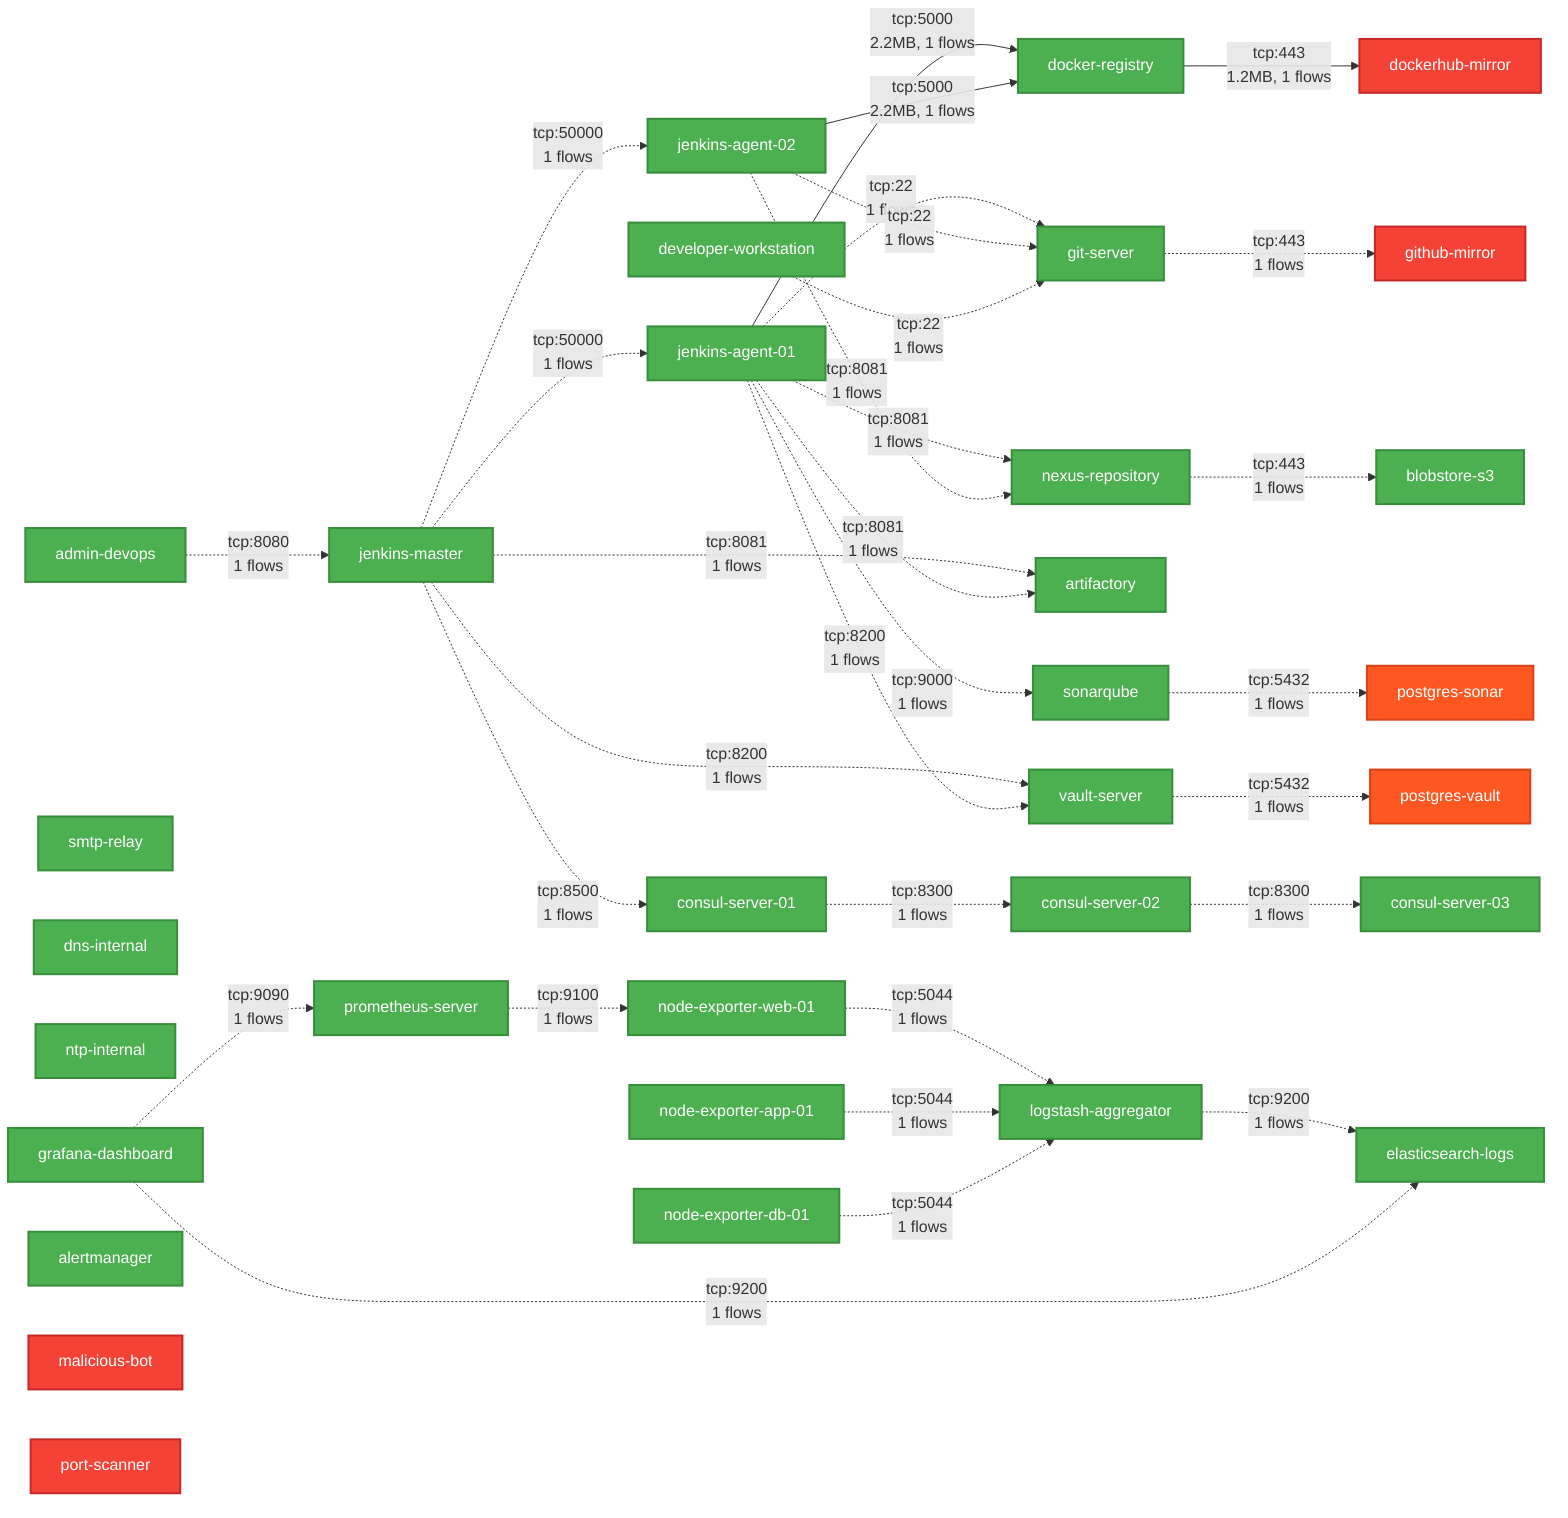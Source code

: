 graph LR
    %% Application: app_3

    %% Component Styles
    classDef internal fill:#4caf50,stroke:#388e3c,stroke-width:2px,color:#fff
    classDef external fill:#f44336,stroke:#c62828,stroke-width:2px,color:#fff
    classDef database fill:#ff5722,stroke:#d84315,stroke-width:2px,color:#fff
    classDef cache fill:#00bcd4,stroke:#0097a7,stroke-width:2px,color:#fff
    classDef messaging fill:#9c27b0,stroke:#7b1fa2,stroke-width:2px,color:#fff

    %% Application Components
    10_1_2_15["node-exporter-web-01"]:::internal
    10_1_3_20["node-exporter-app-01"]:::internal
    10_1_4_30["node-exporter-db-01"]:::internal
    10_3_1_10["jenkins-master"]:::internal
    10_3_1_15["jenkins-agent-01"]:::internal
    10_3_1_16["jenkins-agent-02"]:::internal
    10_3_10_100["nexus-repository"]:::internal
    10_3_10_101["blobstore-s3"]:::internal
    10_3_11_110["admin-devops"]:::internal
    10_3_12_120["developer-workstation"]:::internal
    10_3_13_130["smtp-relay"]:::internal
    10_3_14_140["dns-internal"]:::internal
    10_3_14_141["ntp-internal"]:::internal
    10_3_2_20["git-server"]:::internal
    10_3_3_30["docker-registry"]:::internal
    10_3_4_40["artifactory"]:::internal
    10_3_5_50["prometheus-server"]:::internal
    10_3_5_55["grafana-dashboard"]:::internal
    10_3_5_56["alertmanager"]:::internal
    10_3_6_60["elasticsearch-logs"]:::internal
    10_3_6_65["logstash-aggregator"]:::internal
    10_3_7_70["vault-server"]:::internal
    10_3_7_71["postgres-vault"]:::database
    10_3_8_80["consul-server-01"]:::internal
    10_3_8_81["consul-server-02"]:::internal
    10_3_8_82["consul-server-03"]:::internal
    10_3_9_90["sonarqube"]:::internal
    10_3_9_91["postgres-sonar"]:::database
    104_244_42_65["malicious-bot"]:::external
    192_30_255_113["github-mirror"]:::external
    52_5_167_20["dockerhub-mirror"]:::external
    89_248_167_131["port-scanner"]:::external

    %% Traffic Flows
    10_3_1_15 -->|tcp:5000<br/>2.2MB, 1 flows| 10_3_3_30
    10_3_1_16 -->|tcp:5000<br/>2.2MB, 1 flows| 10_3_3_30
    10_3_3_30 -->|tcp:443<br/>1.2MB, 1 flows| 52_5_167_20
    10_3_6_65 -.->|tcp:9200<br/>1 flows| 10_3_6_60
    10_3_1_10 -.->|tcp:8081<br/>1 flows| 10_3_4_40
    10_3_1_15 -.->|tcp:8081<br/>1 flows| 10_3_4_40
    10_3_10_100 -.->|tcp:443<br/>1 flows| 10_3_10_101
    10_3_1_15 -.->|tcp:22<br/>1 flows| 10_3_2_20
    10_3_1_16 -.->|tcp:22<br/>1 flows| 10_3_2_20
    10_3_2_20 -.->|tcp:443<br/>1 flows| 192_30_255_113
    10_3_1_10 -.->|tcp:50000<br/>1 flows| 10_3_1_15
    10_1_2_15 -.->|tcp:5044<br/>1 flows| 10_3_6_65
    10_3_1_15 -.->|tcp:8081<br/>1 flows| 10_3_10_100
    10_3_1_10 -.->|tcp:50000<br/>1 flows| 10_3_1_16
    10_1_3_20 -.->|tcp:5044<br/>1 flows| 10_3_6_65
    10_3_1_16 -.->|tcp:8081<br/>1 flows| 10_3_10_100
    10_1_4_30 -.->|tcp:5044<br/>1 flows| 10_3_6_65
    10_3_9_90 -.->|tcp:5432<br/>1 flows| 10_3_9_91
    10_3_12_120 -.->|tcp:22<br/>1 flows| 10_3_2_20
    10_3_1_15 -.->|tcp:9000<br/>1 flows| 10_3_9_90
    10_3_5_55 -.->|tcp:9090<br/>1 flows| 10_3_5_50
    10_3_8_80 -.->|tcp:8300<br/>1 flows| 10_3_8_81
    10_3_8_81 -.->|tcp:8300<br/>1 flows| 10_3_8_82
    10_3_5_55 -.->|tcp:9200<br/>1 flows| 10_3_6_60
    10_3_7_70 -.->|tcp:5432<br/>1 flows| 10_3_7_71
    10_3_1_10 -.->|tcp:8200<br/>1 flows| 10_3_7_70
    10_3_1_15 -.->|tcp:8200<br/>1 flows| 10_3_7_70
    10_3_5_50 -.->|tcp:9100<br/>1 flows| 10_1_2_15
    10_3_1_10 -.->|tcp:8500<br/>1 flows| 10_3_8_80
    10_3_11_110 -.->|tcp:8080<br/>1 flows| 10_3_1_10